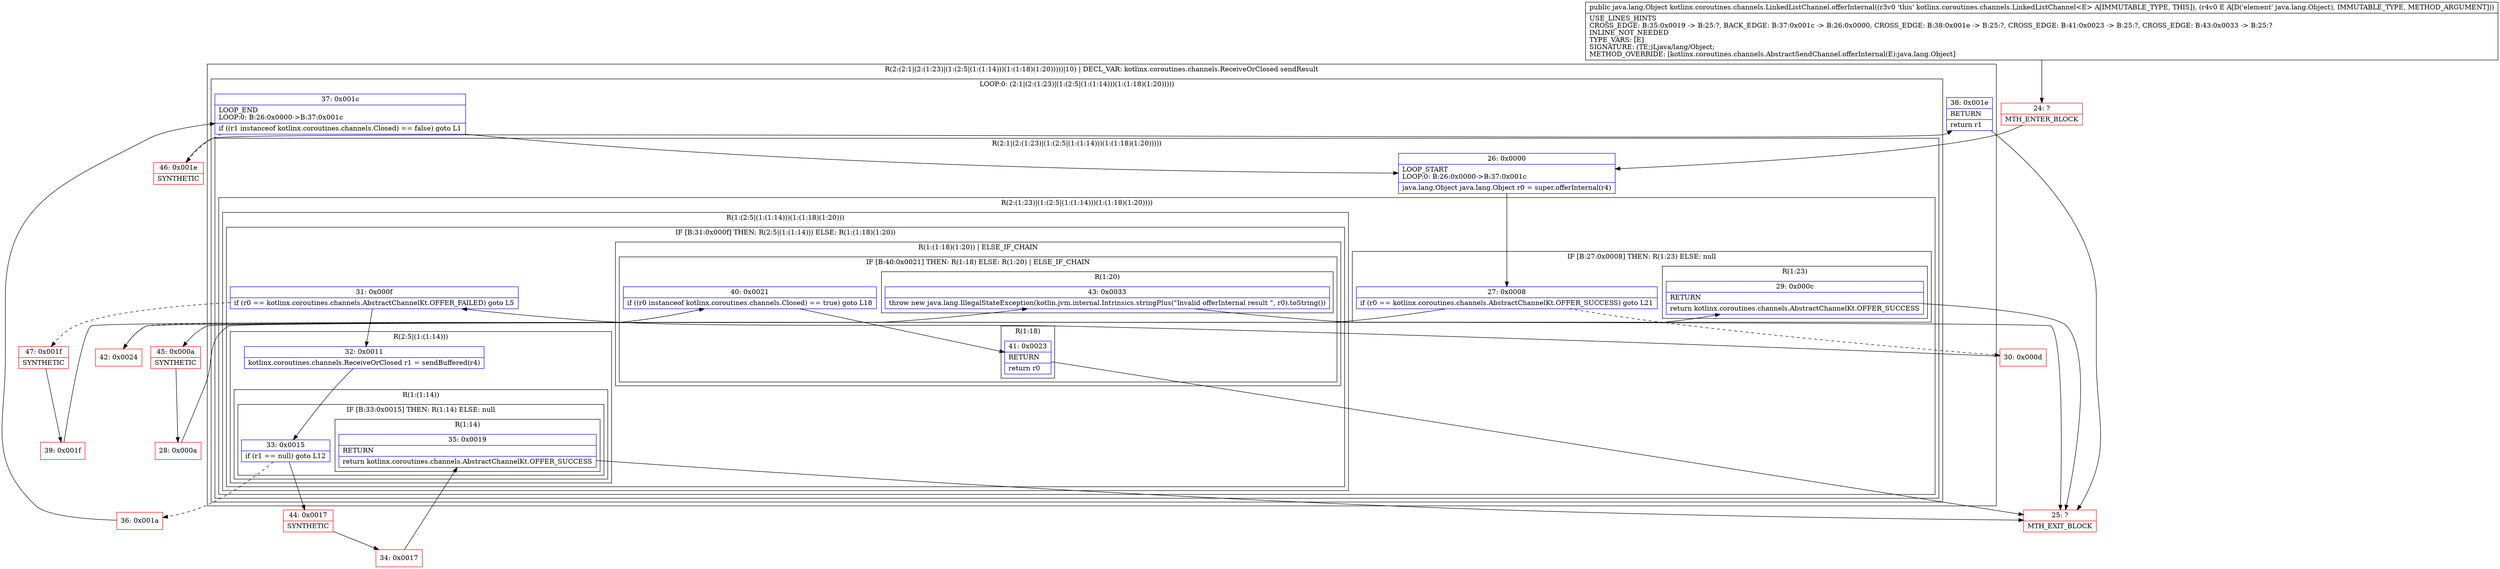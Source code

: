 digraph "CFG forkotlinx.coroutines.channels.LinkedListChannel.offerInternal(Ljava\/lang\/Object;)Ljava\/lang\/Object;" {
subgraph cluster_Region_803662720 {
label = "R(2:(2:1|(2:(1:23)|(1:(2:5|(1:(1:14)))(1:(1:18)(1:20)))))|10) | DECL_VAR: kotlinx.coroutines.channels.ReceiveOrClosed sendResult\l";
node [shape=record,color=blue];
subgraph cluster_LoopRegion_492316934 {
label = "LOOP:0: (2:1|(2:(1:23)|(1:(2:5|(1:(1:14)))(1:(1:18)(1:20)))))";
node [shape=record,color=blue];
Node_37 [shape=record,label="{37\:\ 0x001c|LOOP_END\lLOOP:0: B:26:0x0000\-\>B:37:0x001c\l|if ((r1 instanceof kotlinx.coroutines.channels.Closed) == false) goto L1\l}"];
subgraph cluster_Region_714315346 {
label = "R(2:1|(2:(1:23)|(1:(2:5|(1:(1:14)))(1:(1:18)(1:20)))))";
node [shape=record,color=blue];
Node_26 [shape=record,label="{26\:\ 0x0000|LOOP_START\lLOOP:0: B:26:0x0000\-\>B:37:0x001c\l|java.lang.Object java.lang.Object r0 = super.offerInternal(r4)\l}"];
subgraph cluster_Region_83919325 {
label = "R(2:(1:23)|(1:(2:5|(1:(1:14)))(1:(1:18)(1:20))))";
node [shape=record,color=blue];
subgraph cluster_IfRegion_378446050 {
label = "IF [B:27:0x0008] THEN: R(1:23) ELSE: null";
node [shape=record,color=blue];
Node_27 [shape=record,label="{27\:\ 0x0008|if (r0 == kotlinx.coroutines.channels.AbstractChannelKt.OFFER_SUCCESS) goto L21\l}"];
subgraph cluster_Region_1903701010 {
label = "R(1:23)";
node [shape=record,color=blue];
Node_29 [shape=record,label="{29\:\ 0x000c|RETURN\l|return kotlinx.coroutines.channels.AbstractChannelKt.OFFER_SUCCESS\l}"];
}
}
subgraph cluster_Region_773809514 {
label = "R(1:(2:5|(1:(1:14)))(1:(1:18)(1:20)))";
node [shape=record,color=blue];
subgraph cluster_IfRegion_310083434 {
label = "IF [B:31:0x000f] THEN: R(2:5|(1:(1:14))) ELSE: R(1:(1:18)(1:20))";
node [shape=record,color=blue];
Node_31 [shape=record,label="{31\:\ 0x000f|if (r0 == kotlinx.coroutines.channels.AbstractChannelKt.OFFER_FAILED) goto L5\l}"];
subgraph cluster_Region_105156752 {
label = "R(2:5|(1:(1:14)))";
node [shape=record,color=blue];
Node_32 [shape=record,label="{32\:\ 0x0011|kotlinx.coroutines.channels.ReceiveOrClosed r1 = sendBuffered(r4)\l}"];
subgraph cluster_Region_837639205 {
label = "R(1:(1:14))";
node [shape=record,color=blue];
subgraph cluster_IfRegion_159170573 {
label = "IF [B:33:0x0015] THEN: R(1:14) ELSE: null";
node [shape=record,color=blue];
Node_33 [shape=record,label="{33\:\ 0x0015|if (r1 == null) goto L12\l}"];
subgraph cluster_Region_811740588 {
label = "R(1:14)";
node [shape=record,color=blue];
Node_35 [shape=record,label="{35\:\ 0x0019|RETURN\l|return kotlinx.coroutines.channels.AbstractChannelKt.OFFER_SUCCESS\l}"];
}
}
}
}
subgraph cluster_Region_4886286 {
label = "R(1:(1:18)(1:20)) | ELSE_IF_CHAIN\l";
node [shape=record,color=blue];
subgraph cluster_IfRegion_443559664 {
label = "IF [B:40:0x0021] THEN: R(1:18) ELSE: R(1:20) | ELSE_IF_CHAIN\l";
node [shape=record,color=blue];
Node_40 [shape=record,label="{40\:\ 0x0021|if ((r0 instanceof kotlinx.coroutines.channels.Closed) == true) goto L18\l}"];
subgraph cluster_Region_744954602 {
label = "R(1:18)";
node [shape=record,color=blue];
Node_41 [shape=record,label="{41\:\ 0x0023|RETURN\l|return r0\l}"];
}
subgraph cluster_Region_1326265908 {
label = "R(1:20)";
node [shape=record,color=blue];
Node_43 [shape=record,label="{43\:\ 0x0033|throw new java.lang.IllegalStateException(kotlin.jvm.internal.Intrinsics.stringPlus(\"Invalid offerInternal result \", r0).toString())\l}"];
}
}
}
}
}
}
}
}
Node_38 [shape=record,label="{38\:\ 0x001e|RETURN\l|return r1\l}"];
}
Node_24 [shape=record,color=red,label="{24\:\ ?|MTH_ENTER_BLOCK\l}"];
Node_30 [shape=record,color=red,label="{30\:\ 0x000d}"];
Node_36 [shape=record,color=red,label="{36\:\ 0x001a}"];
Node_46 [shape=record,color=red,label="{46\:\ 0x001e|SYNTHETIC\l}"];
Node_25 [shape=record,color=red,label="{25\:\ ?|MTH_EXIT_BLOCK\l}"];
Node_44 [shape=record,color=red,label="{44\:\ 0x0017|SYNTHETIC\l}"];
Node_34 [shape=record,color=red,label="{34\:\ 0x0017}"];
Node_47 [shape=record,color=red,label="{47\:\ 0x001f|SYNTHETIC\l}"];
Node_39 [shape=record,color=red,label="{39\:\ 0x001f}"];
Node_42 [shape=record,color=red,label="{42\:\ 0x0024}"];
Node_45 [shape=record,color=red,label="{45\:\ 0x000a|SYNTHETIC\l}"];
Node_28 [shape=record,color=red,label="{28\:\ 0x000a}"];
MethodNode[shape=record,label="{public java.lang.Object kotlinx.coroutines.channels.LinkedListChannel.offerInternal((r3v0 'this' kotlinx.coroutines.channels.LinkedListChannel\<E\> A[IMMUTABLE_TYPE, THIS]), (r4v0 E A[D('element' java.lang.Object), IMMUTABLE_TYPE, METHOD_ARGUMENT]))  | USE_LINES_HINTS\lCROSS_EDGE: B:35:0x0019 \-\> B:25:?, BACK_EDGE: B:37:0x001c \-\> B:26:0x0000, CROSS_EDGE: B:38:0x001e \-\> B:25:?, CROSS_EDGE: B:41:0x0023 \-\> B:25:?, CROSS_EDGE: B:43:0x0033 \-\> B:25:?\lINLINE_NOT_NEEDED\lTYPE_VARS: [E]\lSIGNATURE: (TE;)Ljava\/lang\/Object;\lMETHOD_OVERRIDE: [kotlinx.coroutines.channels.AbstractSendChannel.offerInternal(E):java.lang.Object]\l}"];
MethodNode -> Node_24;Node_37 -> Node_26;
Node_37 -> Node_46[style=dashed];
Node_26 -> Node_27;
Node_27 -> Node_30[style=dashed];
Node_27 -> Node_45;
Node_29 -> Node_25;
Node_31 -> Node_32;
Node_31 -> Node_47[style=dashed];
Node_32 -> Node_33;
Node_33 -> Node_36[style=dashed];
Node_33 -> Node_44;
Node_35 -> Node_25;
Node_40 -> Node_41;
Node_40 -> Node_42[style=dashed];
Node_41 -> Node_25;
Node_43 -> Node_25;
Node_38 -> Node_25;
Node_24 -> Node_26;
Node_30 -> Node_31;
Node_36 -> Node_37;
Node_46 -> Node_38;
Node_44 -> Node_34;
Node_34 -> Node_35;
Node_47 -> Node_39;
Node_39 -> Node_40;
Node_42 -> Node_43;
Node_45 -> Node_28;
Node_28 -> Node_29;
}

